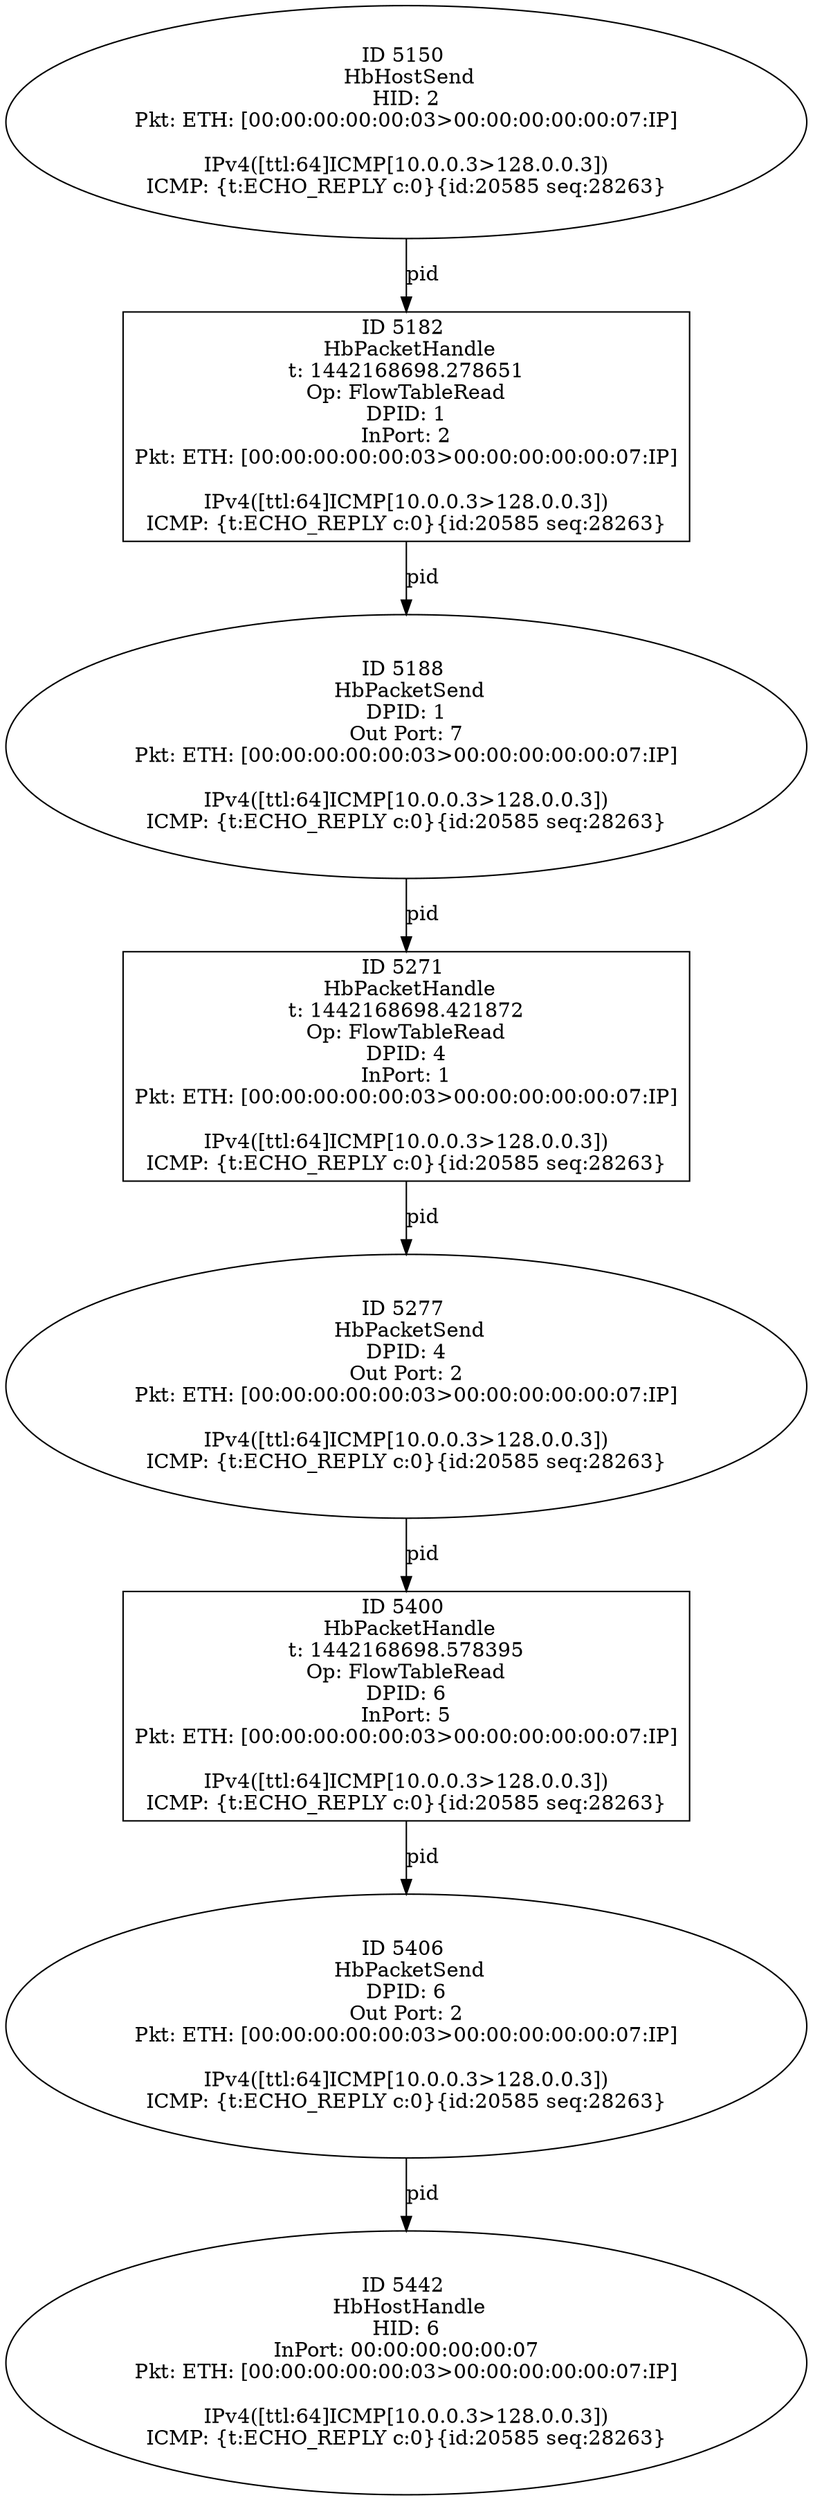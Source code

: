 strict digraph G {
5442 [shape=oval, event=<hb_events.HbHostHandle object at 0x107f20e90>, label="ID 5442 
 HbHostHandle
HID: 6
InPort: 00:00:00:00:00:07
Pkt: ETH: [00:00:00:00:00:03>00:00:00:00:00:07:IP]

IPv4([ttl:64]ICMP[10.0.0.3>128.0.0.3])
ICMP: {t:ECHO_REPLY c:0}{id:20585 seq:28263}"];
5188 [shape=oval, event=<hb_events.HbPacketSend object at 0x107e3cf90>, label="ID 5188 
 HbPacketSend
DPID: 1
Out Port: 7
Pkt: ETH: [00:00:00:00:00:03>00:00:00:00:00:07:IP]

IPv4([ttl:64]ICMP[10.0.0.3>128.0.0.3])
ICMP: {t:ECHO_REPLY c:0}{id:20585 seq:28263}"];
5182 [shape=box, event=<hb_events.HbPacketHandle object at 0x107e3cb50>, label="ID 5182 
 HbPacketHandle
t: 1442168698.278651
Op: FlowTableRead
DPID: 1
InPort: 2
Pkt: ETH: [00:00:00:00:00:03>00:00:00:00:00:07:IP]

IPv4([ttl:64]ICMP[10.0.0.3>128.0.0.3])
ICMP: {t:ECHO_REPLY c:0}{id:20585 seq:28263}"];
5406 [shape=oval, event=<hb_events.HbPacketSend object at 0x107efe610>, label="ID 5406 
 HbPacketSend
DPID: 6
Out Port: 2
Pkt: ETH: [00:00:00:00:00:03>00:00:00:00:00:07:IP]

IPv4([ttl:64]ICMP[10.0.0.3>128.0.0.3])
ICMP: {t:ECHO_REPLY c:0}{id:20585 seq:28263}"];
5271 [shape=box, event=<hb_events.HbPacketHandle object at 0x107e91290>, label="ID 5271 
 HbPacketHandle
t: 1442168698.421872
Op: FlowTableRead
DPID: 4
InPort: 1
Pkt: ETH: [00:00:00:00:00:03>00:00:00:00:00:07:IP]

IPv4([ttl:64]ICMP[10.0.0.3>128.0.0.3])
ICMP: {t:ECHO_REPLY c:0}{id:20585 seq:28263}"];
5400 [shape=box, event=<hb_events.HbPacketHandle object at 0x107ef7b90>, label="ID 5400 
 HbPacketHandle
t: 1442168698.578395
Op: FlowTableRead
DPID: 6
InPort: 5
Pkt: ETH: [00:00:00:00:00:03>00:00:00:00:00:07:IP]

IPv4([ttl:64]ICMP[10.0.0.3>128.0.0.3])
ICMP: {t:ECHO_REPLY c:0}{id:20585 seq:28263}"];
5277 [shape=oval, event=<hb_events.HbPacketSend object at 0x107e9e0d0>, label="ID 5277 
 HbPacketSend
DPID: 4
Out Port: 2
Pkt: ETH: [00:00:00:00:00:03>00:00:00:00:00:07:IP]

IPv4([ttl:64]ICMP[10.0.0.3>128.0.0.3])
ICMP: {t:ECHO_REPLY c:0}{id:20585 seq:28263}"];
5150 [shape=oval, event=<hb_events.HbHostSend object at 0x107e2cad0>, label="ID 5150 
 HbHostSend
HID: 2
Pkt: ETH: [00:00:00:00:00:03>00:00:00:00:00:07:IP]

IPv4([ttl:64]ICMP[10.0.0.3>128.0.0.3])
ICMP: {t:ECHO_REPLY c:0}{id:20585 seq:28263}"];
5188 -> 5271  [rel=pid, label=pid];
5150 -> 5182  [rel=pid, label=pid];
5182 -> 5188  [rel=pid, label=pid];
5271 -> 5277  [rel=pid, label=pid];
5400 -> 5406  [rel=pid, label=pid];
5277 -> 5400  [rel=pid, label=pid];
5406 -> 5442  [rel=pid, label=pid];
}
